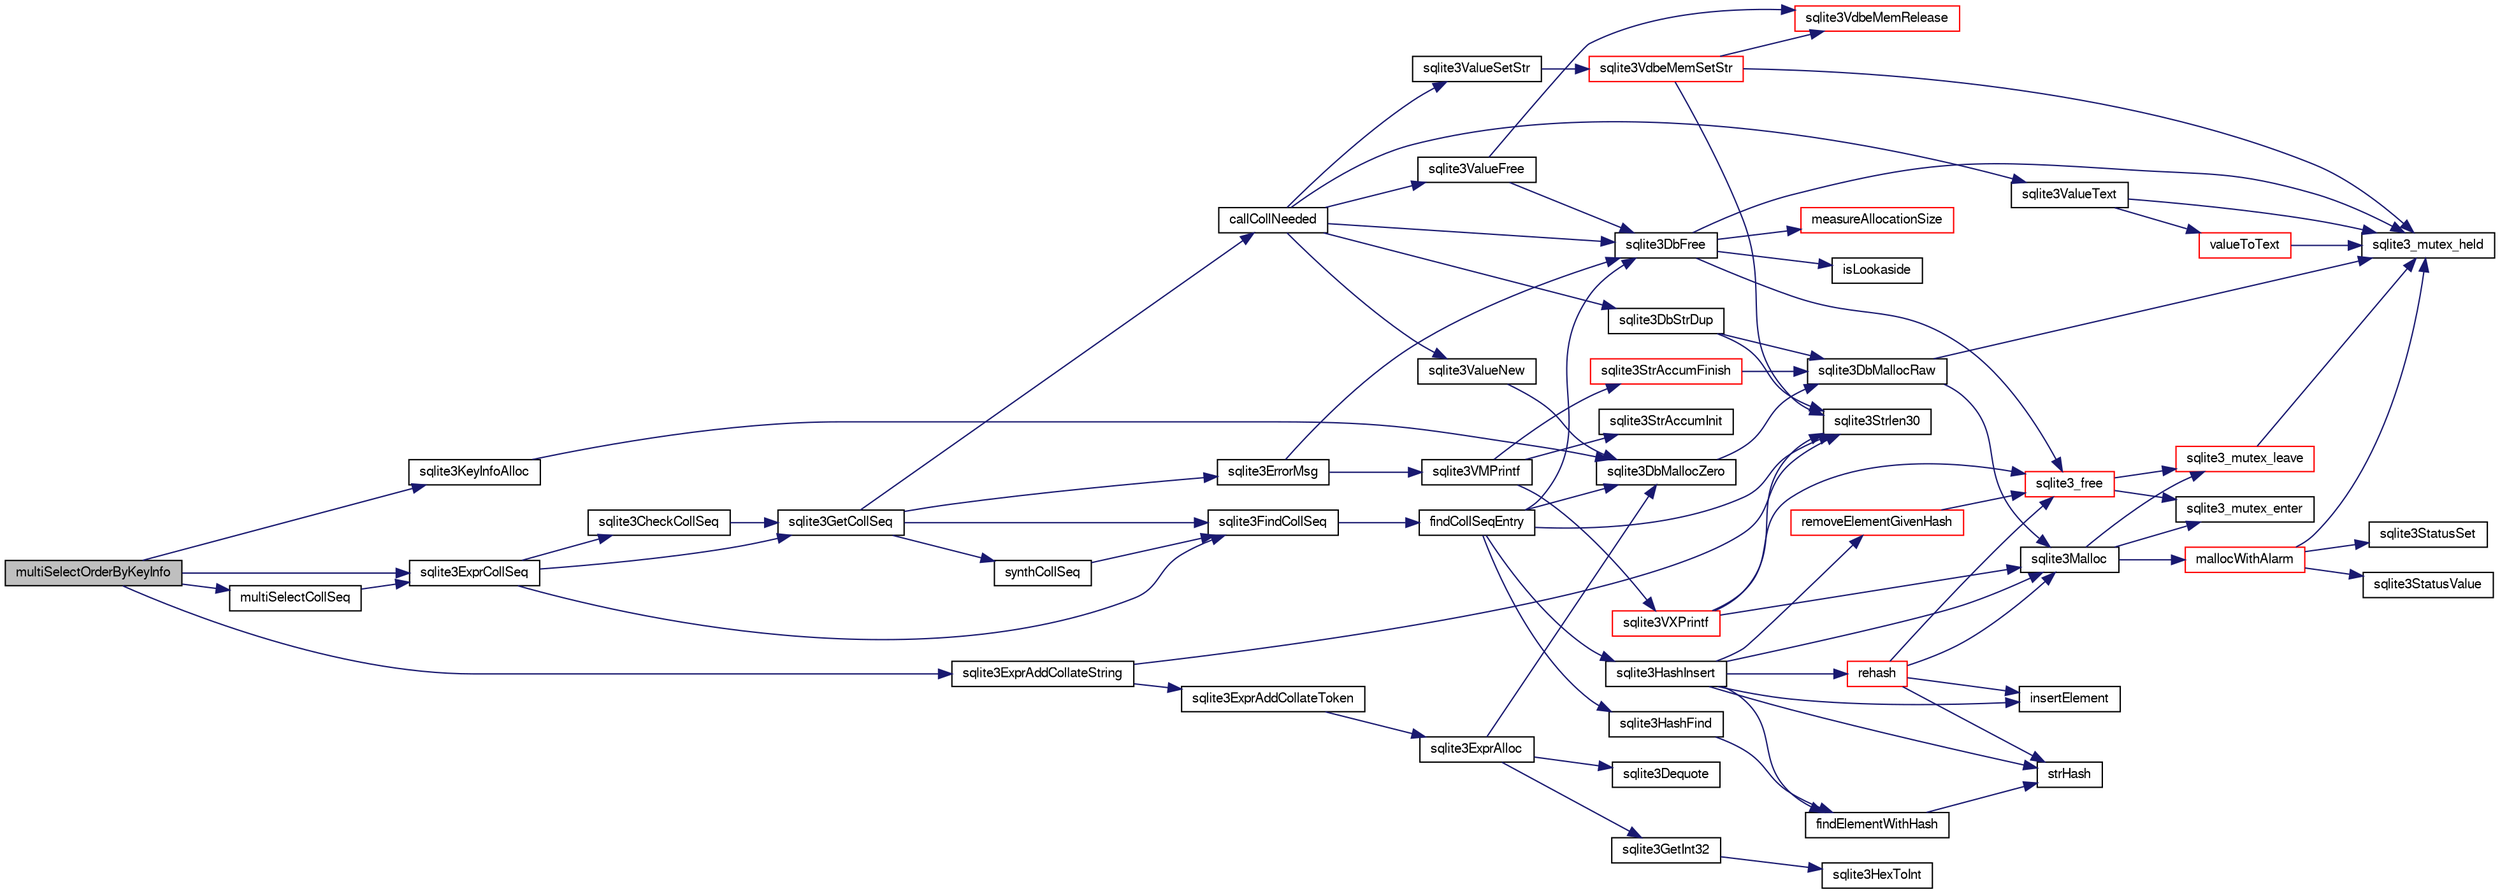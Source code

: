 digraph "multiSelectOrderByKeyInfo"
{
  edge [fontname="FreeSans",fontsize="10",labelfontname="FreeSans",labelfontsize="10"];
  node [fontname="FreeSans",fontsize="10",shape=record];
  rankdir="LR";
  Node175793 [label="multiSelectOrderByKeyInfo",height=0.2,width=0.4,color="black", fillcolor="grey75", style="filled", fontcolor="black"];
  Node175793 -> Node175794 [color="midnightblue",fontsize="10",style="solid",fontname="FreeSans"];
  Node175794 [label="sqlite3KeyInfoAlloc",height=0.2,width=0.4,color="black", fillcolor="white", style="filled",URL="$sqlite3_8c.html#aeb7a31938dad201125fdb79ab98259ba"];
  Node175794 -> Node175795 [color="midnightblue",fontsize="10",style="solid",fontname="FreeSans"];
  Node175795 [label="sqlite3DbMallocZero",height=0.2,width=0.4,color="black", fillcolor="white", style="filled",URL="$sqlite3_8c.html#a49cfebac9d6067a03442c92af73f33e4"];
  Node175795 -> Node175796 [color="midnightblue",fontsize="10",style="solid",fontname="FreeSans"];
  Node175796 [label="sqlite3DbMallocRaw",height=0.2,width=0.4,color="black", fillcolor="white", style="filled",URL="$sqlite3_8c.html#abbe8be0cf7175e11ddc3e2218fad924e"];
  Node175796 -> Node175797 [color="midnightblue",fontsize="10",style="solid",fontname="FreeSans"];
  Node175797 [label="sqlite3_mutex_held",height=0.2,width=0.4,color="black", fillcolor="white", style="filled",URL="$sqlite3_8c.html#acf77da68932b6bc163c5e68547ecc3e7"];
  Node175796 -> Node175798 [color="midnightblue",fontsize="10",style="solid",fontname="FreeSans"];
  Node175798 [label="sqlite3Malloc",height=0.2,width=0.4,color="black", fillcolor="white", style="filled",URL="$sqlite3_8c.html#a361a2eaa846b1885f123abe46f5d8b2b"];
  Node175798 -> Node175799 [color="midnightblue",fontsize="10",style="solid",fontname="FreeSans"];
  Node175799 [label="sqlite3_mutex_enter",height=0.2,width=0.4,color="black", fillcolor="white", style="filled",URL="$sqlite3_8c.html#a1c12cde690bd89f104de5cbad12a6bf5"];
  Node175798 -> Node175800 [color="midnightblue",fontsize="10",style="solid",fontname="FreeSans"];
  Node175800 [label="mallocWithAlarm",height=0.2,width=0.4,color="red", fillcolor="white", style="filled",URL="$sqlite3_8c.html#ab070d5cf8e48ec8a6a43cf025d48598b"];
  Node175800 -> Node175797 [color="midnightblue",fontsize="10",style="solid",fontname="FreeSans"];
  Node175800 -> Node175801 [color="midnightblue",fontsize="10",style="solid",fontname="FreeSans"];
  Node175801 [label="sqlite3StatusSet",height=0.2,width=0.4,color="black", fillcolor="white", style="filled",URL="$sqlite3_8c.html#afec7586c01fcb5ea17dc9d7725a589d9"];
  Node175800 -> Node175802 [color="midnightblue",fontsize="10",style="solid",fontname="FreeSans"];
  Node175802 [label="sqlite3StatusValue",height=0.2,width=0.4,color="black", fillcolor="white", style="filled",URL="$sqlite3_8c.html#a30b8ac296c6e200c1fa57708d52c6ef6"];
  Node175798 -> Node175804 [color="midnightblue",fontsize="10",style="solid",fontname="FreeSans"];
  Node175804 [label="sqlite3_mutex_leave",height=0.2,width=0.4,color="red", fillcolor="white", style="filled",URL="$sqlite3_8c.html#a5838d235601dbd3c1fa993555c6bcc93"];
  Node175804 -> Node175797 [color="midnightblue",fontsize="10",style="solid",fontname="FreeSans"];
  Node175793 -> Node175808 [color="midnightblue",fontsize="10",style="solid",fontname="FreeSans"];
  Node175808 [label="sqlite3ExprCollSeq",height=0.2,width=0.4,color="black", fillcolor="white", style="filled",URL="$sqlite3_8c.html#af36e271ed5ce13d4f2d088a766529574"];
  Node175808 -> Node175809 [color="midnightblue",fontsize="10",style="solid",fontname="FreeSans"];
  Node175809 [label="sqlite3GetCollSeq",height=0.2,width=0.4,color="black", fillcolor="white", style="filled",URL="$sqlite3_8c.html#a4ed2e10e20f9616894d068c6c73c3134"];
  Node175809 -> Node175810 [color="midnightblue",fontsize="10",style="solid",fontname="FreeSans"];
  Node175810 [label="sqlite3FindCollSeq",height=0.2,width=0.4,color="black", fillcolor="white", style="filled",URL="$sqlite3_8c.html#ac4f91d39f24a6435de12698fdb16bc14"];
  Node175810 -> Node175811 [color="midnightblue",fontsize="10",style="solid",fontname="FreeSans"];
  Node175811 [label="findCollSeqEntry",height=0.2,width=0.4,color="black", fillcolor="white", style="filled",URL="$sqlite3_8c.html#aaf9ae07c81dca508e137b5880e94aa98"];
  Node175811 -> Node175812 [color="midnightblue",fontsize="10",style="solid",fontname="FreeSans"];
  Node175812 [label="sqlite3HashFind",height=0.2,width=0.4,color="black", fillcolor="white", style="filled",URL="$sqlite3_8c.html#a8ca124229470a66b4c9c141ded48e2aa"];
  Node175812 -> Node175813 [color="midnightblue",fontsize="10",style="solid",fontname="FreeSans"];
  Node175813 [label="findElementWithHash",height=0.2,width=0.4,color="black", fillcolor="white", style="filled",URL="$sqlite3_8c.html#a75c0f574fa5d51702434c6e980d57d7f"];
  Node175813 -> Node175814 [color="midnightblue",fontsize="10",style="solid",fontname="FreeSans"];
  Node175814 [label="strHash",height=0.2,width=0.4,color="black", fillcolor="white", style="filled",URL="$sqlite3_8c.html#ad7193605dadc27cf291d54e15bdd011d"];
  Node175811 -> Node175815 [color="midnightblue",fontsize="10",style="solid",fontname="FreeSans"];
  Node175815 [label="sqlite3Strlen30",height=0.2,width=0.4,color="black", fillcolor="white", style="filled",URL="$sqlite3_8c.html#a3dcd80ba41f1a308193dee74857b62a7"];
  Node175811 -> Node175795 [color="midnightblue",fontsize="10",style="solid",fontname="FreeSans"];
  Node175811 -> Node175816 [color="midnightblue",fontsize="10",style="solid",fontname="FreeSans"];
  Node175816 [label="sqlite3HashInsert",height=0.2,width=0.4,color="black", fillcolor="white", style="filled",URL="$sqlite3_8c.html#aebbc6c13b3c139d5f3463938f441da3d"];
  Node175816 -> Node175813 [color="midnightblue",fontsize="10",style="solid",fontname="FreeSans"];
  Node175816 -> Node175817 [color="midnightblue",fontsize="10",style="solid",fontname="FreeSans"];
  Node175817 [label="removeElementGivenHash",height=0.2,width=0.4,color="red", fillcolor="white", style="filled",URL="$sqlite3_8c.html#a97ff4ac3846af0f8caf5426adfa2808a"];
  Node175817 -> Node175818 [color="midnightblue",fontsize="10",style="solid",fontname="FreeSans"];
  Node175818 [label="sqlite3_free",height=0.2,width=0.4,color="red", fillcolor="white", style="filled",URL="$sqlite3_8c.html#a6552349e36a8a691af5487999ab09519"];
  Node175818 -> Node175799 [color="midnightblue",fontsize="10",style="solid",fontname="FreeSans"];
  Node175818 -> Node175804 [color="midnightblue",fontsize="10",style="solid",fontname="FreeSans"];
  Node175816 -> Node175798 [color="midnightblue",fontsize="10",style="solid",fontname="FreeSans"];
  Node175816 -> Node175820 [color="midnightblue",fontsize="10",style="solid",fontname="FreeSans"];
  Node175820 [label="rehash",height=0.2,width=0.4,color="red", fillcolor="white", style="filled",URL="$sqlite3_8c.html#a4851529638f6c7af16239ee6e2dcc628"];
  Node175820 -> Node175798 [color="midnightblue",fontsize="10",style="solid",fontname="FreeSans"];
  Node175820 -> Node175818 [color="midnightblue",fontsize="10",style="solid",fontname="FreeSans"];
  Node175820 -> Node175814 [color="midnightblue",fontsize="10",style="solid",fontname="FreeSans"];
  Node175820 -> Node176088 [color="midnightblue",fontsize="10",style="solid",fontname="FreeSans"];
  Node176088 [label="insertElement",height=0.2,width=0.4,color="black", fillcolor="white", style="filled",URL="$sqlite3_8c.html#a011f717fc5c46f03d78bf81b6714e0ee"];
  Node175816 -> Node175814 [color="midnightblue",fontsize="10",style="solid",fontname="FreeSans"];
  Node175816 -> Node176088 [color="midnightblue",fontsize="10",style="solid",fontname="FreeSans"];
  Node175811 -> Node175833 [color="midnightblue",fontsize="10",style="solid",fontname="FreeSans"];
  Node175833 [label="sqlite3DbFree",height=0.2,width=0.4,color="black", fillcolor="white", style="filled",URL="$sqlite3_8c.html#ac70ab821a6607b4a1b909582dc37a069"];
  Node175833 -> Node175797 [color="midnightblue",fontsize="10",style="solid",fontname="FreeSans"];
  Node175833 -> Node175834 [color="midnightblue",fontsize="10",style="solid",fontname="FreeSans"];
  Node175834 [label="measureAllocationSize",height=0.2,width=0.4,color="red", fillcolor="white", style="filled",URL="$sqlite3_8c.html#a45731e644a22fdb756e2b6337224217a"];
  Node175833 -> Node175836 [color="midnightblue",fontsize="10",style="solid",fontname="FreeSans"];
  Node175836 [label="isLookaside",height=0.2,width=0.4,color="black", fillcolor="white", style="filled",URL="$sqlite3_8c.html#a770fa05ff9717b75e16f4d968a77b897"];
  Node175833 -> Node175818 [color="midnightblue",fontsize="10",style="solid",fontname="FreeSans"];
  Node175809 -> Node176089 [color="midnightblue",fontsize="10",style="solid",fontname="FreeSans"];
  Node176089 [label="callCollNeeded",height=0.2,width=0.4,color="black", fillcolor="white", style="filled",URL="$sqlite3_8c.html#a4b69d70c8956d161ab4ec05d87ae1054"];
  Node176089 -> Node176090 [color="midnightblue",fontsize="10",style="solid",fontname="FreeSans"];
  Node176090 [label="sqlite3DbStrDup",height=0.2,width=0.4,color="black", fillcolor="white", style="filled",URL="$sqlite3_8c.html#a0ec4772ee6de7316ecd1e6cabb1beeef"];
  Node176090 -> Node175815 [color="midnightblue",fontsize="10",style="solid",fontname="FreeSans"];
  Node176090 -> Node175796 [color="midnightblue",fontsize="10",style="solid",fontname="FreeSans"];
  Node176089 -> Node175833 [color="midnightblue",fontsize="10",style="solid",fontname="FreeSans"];
  Node176089 -> Node176091 [color="midnightblue",fontsize="10",style="solid",fontname="FreeSans"];
  Node176091 [label="sqlite3ValueNew",height=0.2,width=0.4,color="black", fillcolor="white", style="filled",URL="$sqlite3_8c.html#ad40a378778daff2d574bec905e35828b"];
  Node176091 -> Node175795 [color="midnightblue",fontsize="10",style="solid",fontname="FreeSans"];
  Node176089 -> Node176092 [color="midnightblue",fontsize="10",style="solid",fontname="FreeSans"];
  Node176092 [label="sqlite3ValueSetStr",height=0.2,width=0.4,color="black", fillcolor="white", style="filled",URL="$sqlite3_8c.html#a1fd40749f47941ee97ff6d798e2bc67e"];
  Node176092 -> Node175925 [color="midnightblue",fontsize="10",style="solid",fontname="FreeSans"];
  Node175925 [label="sqlite3VdbeMemSetStr",height=0.2,width=0.4,color="red", fillcolor="white", style="filled",URL="$sqlite3_8c.html#a9697bec7c3b512483638ea3646191d7d"];
  Node175925 -> Node175797 [color="midnightblue",fontsize="10",style="solid",fontname="FreeSans"];
  Node175925 -> Node175815 [color="midnightblue",fontsize="10",style="solid",fontname="FreeSans"];
  Node175925 -> Node175911 [color="midnightblue",fontsize="10",style="solid",fontname="FreeSans"];
  Node175911 [label="sqlite3VdbeMemRelease",height=0.2,width=0.4,color="red", fillcolor="white", style="filled",URL="$sqlite3_8c.html#a90606361dbeba88159fd6ff03fcc10cc"];
  Node176089 -> Node175899 [color="midnightblue",fontsize="10",style="solid",fontname="FreeSans"];
  Node175899 [label="sqlite3ValueText",height=0.2,width=0.4,color="black", fillcolor="white", style="filled",URL="$sqlite3_8c.html#ad567a94e52d1adf81f4857fdba00a59b"];
  Node175899 -> Node175797 [color="midnightblue",fontsize="10",style="solid",fontname="FreeSans"];
  Node175899 -> Node175900 [color="midnightblue",fontsize="10",style="solid",fontname="FreeSans"];
  Node175900 [label="valueToText",height=0.2,width=0.4,color="red", fillcolor="white", style="filled",URL="$sqlite3_8c.html#abded1c4848e5c5901949c02af499044c"];
  Node175900 -> Node175797 [color="midnightblue",fontsize="10",style="solid",fontname="FreeSans"];
  Node176089 -> Node176093 [color="midnightblue",fontsize="10",style="solid",fontname="FreeSans"];
  Node176093 [label="sqlite3ValueFree",height=0.2,width=0.4,color="black", fillcolor="white", style="filled",URL="$sqlite3_8c.html#afeed84c3f344a833d15c7209265dc520"];
  Node176093 -> Node175911 [color="midnightblue",fontsize="10",style="solid",fontname="FreeSans"];
  Node176093 -> Node175833 [color="midnightblue",fontsize="10",style="solid",fontname="FreeSans"];
  Node175809 -> Node176094 [color="midnightblue",fontsize="10",style="solid",fontname="FreeSans"];
  Node176094 [label="synthCollSeq",height=0.2,width=0.4,color="black", fillcolor="white", style="filled",URL="$sqlite3_8c.html#ac89143f2b98a9efb9f18bb326e271063"];
  Node176094 -> Node175810 [color="midnightblue",fontsize="10",style="solid",fontname="FreeSans"];
  Node175809 -> Node176095 [color="midnightblue",fontsize="10",style="solid",fontname="FreeSans"];
  Node176095 [label="sqlite3ErrorMsg",height=0.2,width=0.4,color="black", fillcolor="white", style="filled",URL="$sqlite3_8c.html#aee2798e173651adae0f9c85469f3457d"];
  Node176095 -> Node176070 [color="midnightblue",fontsize="10",style="solid",fontname="FreeSans"];
  Node176070 [label="sqlite3VMPrintf",height=0.2,width=0.4,color="black", fillcolor="white", style="filled",URL="$sqlite3_8c.html#a05535d0982ef06fbc2ee8195ebbae689"];
  Node176070 -> Node175826 [color="midnightblue",fontsize="10",style="solid",fontname="FreeSans"];
  Node175826 [label="sqlite3StrAccumInit",height=0.2,width=0.4,color="black", fillcolor="white", style="filled",URL="$sqlite3_8c.html#aabf95e113b9d54d519cd15a56215f560"];
  Node176070 -> Node175827 [color="midnightblue",fontsize="10",style="solid",fontname="FreeSans"];
  Node175827 [label="sqlite3VXPrintf",height=0.2,width=0.4,color="red", fillcolor="white", style="filled",URL="$sqlite3_8c.html#a63c25806c9bd4a2b76f9a0eb232c6bde"];
  Node175827 -> Node175798 [color="midnightblue",fontsize="10",style="solid",fontname="FreeSans"];
  Node175827 -> Node175815 [color="midnightblue",fontsize="10",style="solid",fontname="FreeSans"];
  Node175827 -> Node175818 [color="midnightblue",fontsize="10",style="solid",fontname="FreeSans"];
  Node176070 -> Node175919 [color="midnightblue",fontsize="10",style="solid",fontname="FreeSans"];
  Node175919 [label="sqlite3StrAccumFinish",height=0.2,width=0.4,color="red", fillcolor="white", style="filled",URL="$sqlite3_8c.html#adb7f26b10ac1b847db6f000ef4c2e2ba"];
  Node175919 -> Node175796 [color="midnightblue",fontsize="10",style="solid",fontname="FreeSans"];
  Node176095 -> Node175833 [color="midnightblue",fontsize="10",style="solid",fontname="FreeSans"];
  Node175808 -> Node175810 [color="midnightblue",fontsize="10",style="solid",fontname="FreeSans"];
  Node175808 -> Node176096 [color="midnightblue",fontsize="10",style="solid",fontname="FreeSans"];
  Node176096 [label="sqlite3CheckCollSeq",height=0.2,width=0.4,color="black", fillcolor="white", style="filled",URL="$sqlite3_8c.html#aaf12fc8e392ea73879ac89207623d813"];
  Node176096 -> Node175809 [color="midnightblue",fontsize="10",style="solid",fontname="FreeSans"];
  Node175793 -> Node176097 [color="midnightblue",fontsize="10",style="solid",fontname="FreeSans"];
  Node176097 [label="multiSelectCollSeq",height=0.2,width=0.4,color="black", fillcolor="white", style="filled",URL="$sqlite3_8c.html#aea93d5ccdcad653afbabba9a4b1ae3d8"];
  Node176097 -> Node175808 [color="midnightblue",fontsize="10",style="solid",fontname="FreeSans"];
  Node175793 -> Node176098 [color="midnightblue",fontsize="10",style="solid",fontname="FreeSans"];
  Node176098 [label="sqlite3ExprAddCollateString",height=0.2,width=0.4,color="black", fillcolor="white", style="filled",URL="$sqlite3_8c.html#ad4ab1428412fc5750fc3ec02e4f6e637"];
  Node176098 -> Node175815 [color="midnightblue",fontsize="10",style="solid",fontname="FreeSans"];
  Node176098 -> Node176099 [color="midnightblue",fontsize="10",style="solid",fontname="FreeSans"];
  Node176099 [label="sqlite3ExprAddCollateToken",height=0.2,width=0.4,color="black", fillcolor="white", style="filled",URL="$sqlite3_8c.html#a78ef60a4dbac9c172ee8130d7d497935"];
  Node176099 -> Node176100 [color="midnightblue",fontsize="10",style="solid",fontname="FreeSans"];
  Node176100 [label="sqlite3ExprAlloc",height=0.2,width=0.4,color="black", fillcolor="white", style="filled",URL="$sqlite3_8c.html#a7f1c54604acd48617bd41d26f5db776d"];
  Node176100 -> Node176101 [color="midnightblue",fontsize="10",style="solid",fontname="FreeSans"];
  Node176101 [label="sqlite3GetInt32",height=0.2,width=0.4,color="black", fillcolor="white", style="filled",URL="$sqlite3_8c.html#a5f876209b4343549fc9224cd11c70928"];
  Node176101 -> Node176102 [color="midnightblue",fontsize="10",style="solid",fontname="FreeSans"];
  Node176102 [label="sqlite3HexToInt",height=0.2,width=0.4,color="black", fillcolor="white", style="filled",URL="$sqlite3_8c.html#ae3802c77b18399c03c8c9f973ff47239"];
  Node176100 -> Node175795 [color="midnightblue",fontsize="10",style="solid",fontname="FreeSans"];
  Node176100 -> Node176074 [color="midnightblue",fontsize="10",style="solid",fontname="FreeSans"];
  Node176074 [label="sqlite3Dequote",height=0.2,width=0.4,color="black", fillcolor="white", style="filled",URL="$sqlite3_8c.html#a7b0ccb71d60de662cbb09755454dee5d"];
}
